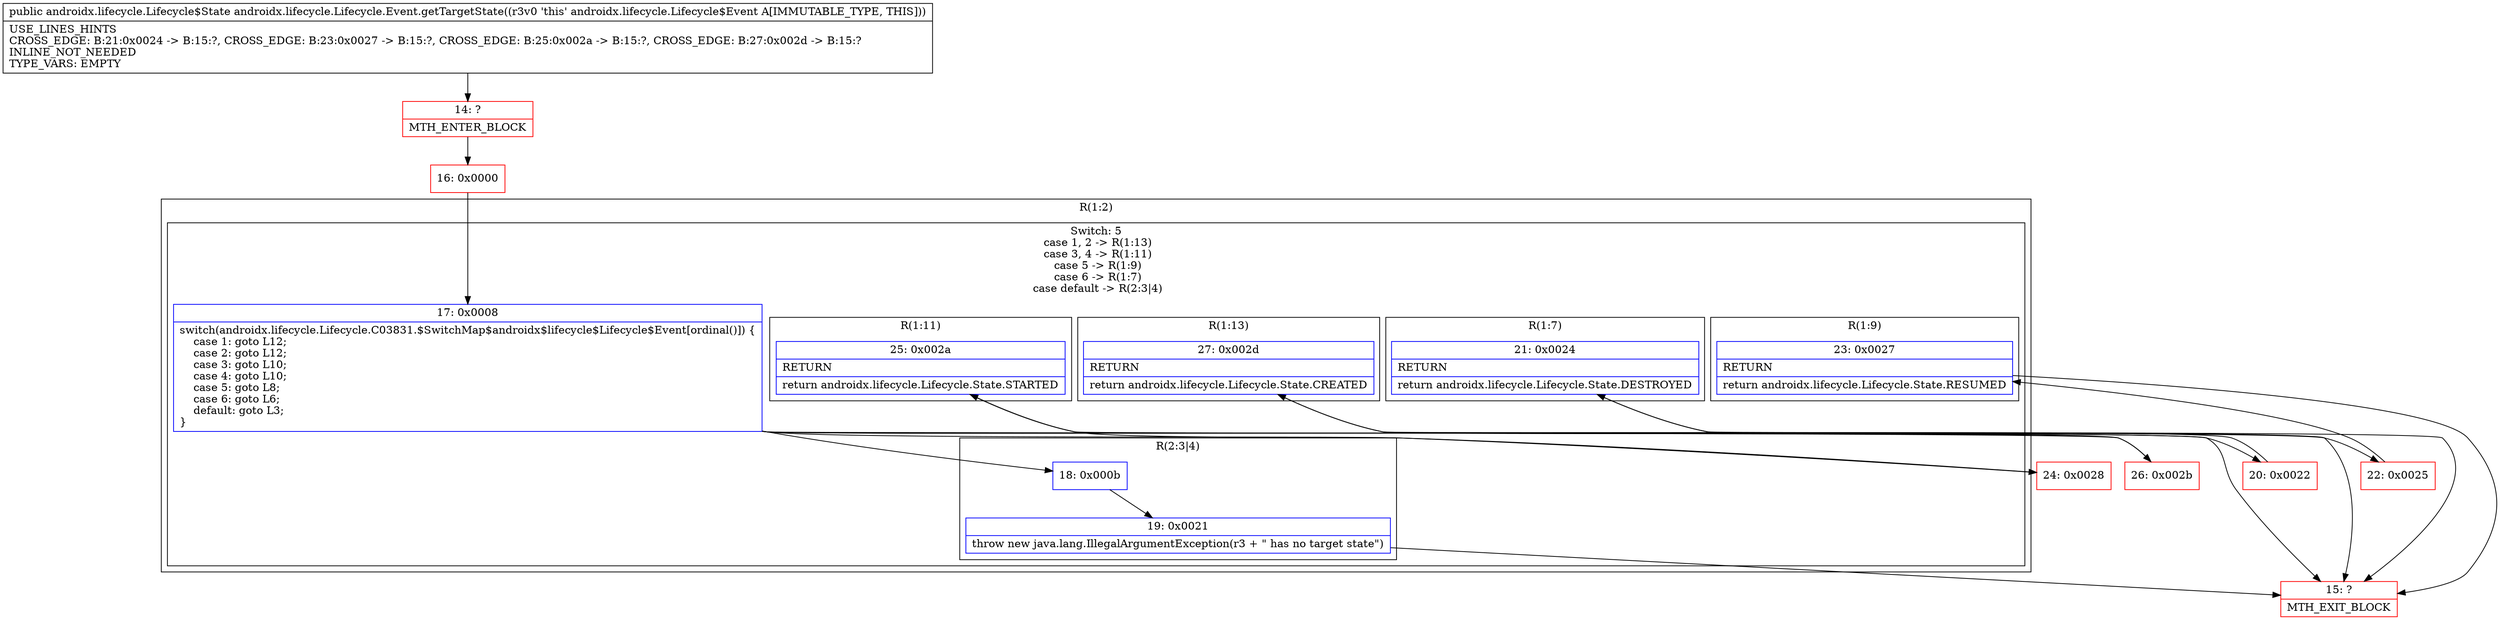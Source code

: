 digraph "CFG forandroidx.lifecycle.Lifecycle.Event.getTargetState()Landroidx\/lifecycle\/Lifecycle$State;" {
subgraph cluster_Region_939443453 {
label = "R(1:2)";
node [shape=record,color=blue];
subgraph cluster_SwitchRegion_523885621 {
label = "Switch: 5
 case 1, 2 -> R(1:13)
 case 3, 4 -> R(1:11)
 case 5 -> R(1:9)
 case 6 -> R(1:7)
 case default -> R(2:3|4)";
node [shape=record,color=blue];
Node_17 [shape=record,label="{17\:\ 0x0008|switch(androidx.lifecycle.Lifecycle.C03831.$SwitchMap$androidx$lifecycle$Lifecycle$Event[ordinal()]) \{\l    case 1: goto L12;\l    case 2: goto L12;\l    case 3: goto L10;\l    case 4: goto L10;\l    case 5: goto L8;\l    case 6: goto L6;\l    default: goto L3;\l\}\l}"];
subgraph cluster_Region_1631696685 {
label = "R(1:13)";
node [shape=record,color=blue];
Node_27 [shape=record,label="{27\:\ 0x002d|RETURN\l|return androidx.lifecycle.Lifecycle.State.CREATED\l}"];
}
subgraph cluster_Region_1613854892 {
label = "R(1:11)";
node [shape=record,color=blue];
Node_25 [shape=record,label="{25\:\ 0x002a|RETURN\l|return androidx.lifecycle.Lifecycle.State.STARTED\l}"];
}
subgraph cluster_Region_556372347 {
label = "R(1:9)";
node [shape=record,color=blue];
Node_23 [shape=record,label="{23\:\ 0x0027|RETURN\l|return androidx.lifecycle.Lifecycle.State.RESUMED\l}"];
}
subgraph cluster_Region_1889548575 {
label = "R(1:7)";
node [shape=record,color=blue];
Node_21 [shape=record,label="{21\:\ 0x0024|RETURN\l|return androidx.lifecycle.Lifecycle.State.DESTROYED\l}"];
}
subgraph cluster_Region_473174265 {
label = "R(2:3|4)";
node [shape=record,color=blue];
Node_18 [shape=record,label="{18\:\ 0x000b}"];
Node_19 [shape=record,label="{19\:\ 0x0021|throw new java.lang.IllegalArgumentException(r3 + \" has no target state\")\l}"];
}
}
}
Node_14 [shape=record,color=red,label="{14\:\ ?|MTH_ENTER_BLOCK\l}"];
Node_16 [shape=record,color=red,label="{16\:\ 0x0000}"];
Node_15 [shape=record,color=red,label="{15\:\ ?|MTH_EXIT_BLOCK\l}"];
Node_20 [shape=record,color=red,label="{20\:\ 0x0022}"];
Node_22 [shape=record,color=red,label="{22\:\ 0x0025}"];
Node_24 [shape=record,color=red,label="{24\:\ 0x0028}"];
Node_26 [shape=record,color=red,label="{26\:\ 0x002b}"];
MethodNode[shape=record,label="{public androidx.lifecycle.Lifecycle$State androidx.lifecycle.Lifecycle.Event.getTargetState((r3v0 'this' androidx.lifecycle.Lifecycle$Event A[IMMUTABLE_TYPE, THIS]))  | USE_LINES_HINTS\lCROSS_EDGE: B:21:0x0024 \-\> B:15:?, CROSS_EDGE: B:23:0x0027 \-\> B:15:?, CROSS_EDGE: B:25:0x002a \-\> B:15:?, CROSS_EDGE: B:27:0x002d \-\> B:15:?\lINLINE_NOT_NEEDED\lTYPE_VARS: EMPTY\l}"];
MethodNode -> Node_14;Node_17 -> Node_18;
Node_17 -> Node_20;
Node_17 -> Node_22;
Node_17 -> Node_24;
Node_17 -> Node_26;
Node_27 -> Node_15;
Node_25 -> Node_15;
Node_23 -> Node_15;
Node_21 -> Node_15;
Node_18 -> Node_19;
Node_19 -> Node_15;
Node_14 -> Node_16;
Node_16 -> Node_17;
Node_20 -> Node_21;
Node_22 -> Node_23;
Node_24 -> Node_25;
Node_26 -> Node_27;
}

